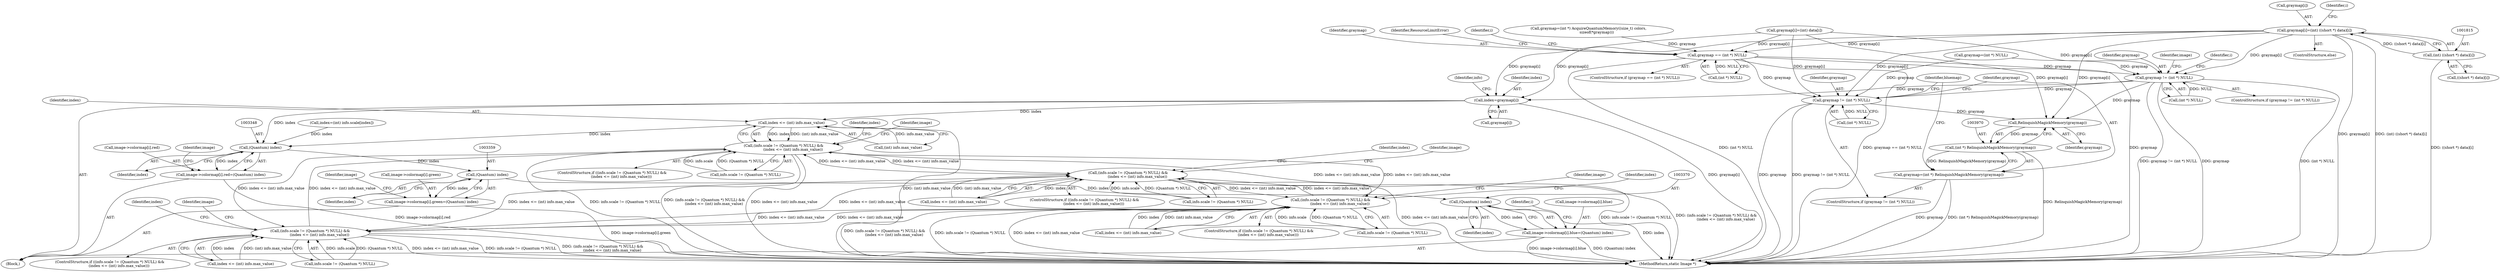 digraph "0_ImageMagick_9f375e7080a2c1044cd546854d0548b4bfb429d0@pointer" {
"1001810" [label="(Call,graymap[i]=(int) ((short *) data)[i])"];
"1001814" [label="(Call,(int) ((short *) data)[i])"];
"1001775" [label="(Call,graymap == (int *) NULL)"];
"1003292" [label="(Call,graymap != (int *) NULL)"];
"1003309" [label="(Call,index=graymap[i])"];
"1003323" [label="(Call,index <= (int) info.max_value)"];
"1003315" [label="(Call,(info.scale != (Quantum *) NULL) &&\n                (index <= (int) info.max_value))"];
"1003138" [label="(Call,(info.scale != (Quantum *) NULL) &&\n                (index <= (int) info.max_value))"];
"1003197" [label="(Call,(info.scale != (Quantum *) NULL) &&\n                (index <= (int) info.max_value))"];
"1003256" [label="(Call,(info.scale != (Quantum *) NULL) &&\n                (index <= (int) info.max_value))"];
"1003347" [label="(Call,(Quantum) index)"];
"1003339" [label="(Call,image->colormap[i].red=(Quantum) index)"];
"1003358" [label="(Call,(Quantum) index)"];
"1003350" [label="(Call,image->colormap[i].green=(Quantum) index)"];
"1003369" [label="(Call,(Quantum) index)"];
"1003361" [label="(Call,image->colormap[i].blue=(Quantum) index)"];
"1003962" [label="(Call,graymap != (int *) NULL)"];
"1003971" [label="(Call,RelinquishMagickMemory(graymap))"];
"1003969" [label="(Call,(int *) RelinquishMagickMemory(graymap))"];
"1003967" [label="(Call,graymap=(int *) RelinquishMagickMemory(graymap))"];
"1003166" [label="(Identifier,image)"];
"1003354" [label="(Identifier,image)"];
"1003371" [label="(Identifier,index)"];
"1003349" [label="(Identifier,index)"];
"1001775" [label="(Call,graymap == (int *) NULL)"];
"1003294" [label="(Call,(int *) NULL)"];
"1003310" [label="(Identifier,index)"];
"1003264" [label="(Call,index <= (int) info.max_value)"];
"1001763" [label="(Call,graymap=(int *) AcquireQuantumMemory((size_t) colors,\n              sizeof(*graymap)))"];
"1001816" [label="(Call,((short *) data)[i])"];
"1003197" [label="(Call,(info.scale != (Quantum *) NULL) &&\n                (index <= (int) info.max_value))"];
"1003340" [label="(Call,image->colormap[i].red)"];
"1003255" [label="(ControlStructure,if ((info.scale != (Quantum *) NULL) &&\n                (index <= (int) info.max_value)))"];
"1001814" [label="(Call,(int) ((short *) data)[i])"];
"1003362" [label="(Call,image->colormap[i].blue)"];
"1003962" [label="(Call,graymap != (int *) NULL)"];
"1003256" [label="(Call,(info.scale != (Quantum *) NULL) &&\n                (index <= (int) info.max_value))"];
"1003975" [label="(Identifier,bluemap)"];
"1003146" [label="(Call,index <= (int) info.max_value)"];
"1003347" [label="(Call,(Quantum) index)"];
"1001776" [label="(Identifier,graymap)"];
"1003323" [label="(Call,index <= (int) info.max_value)"];
"1003213" [label="(Identifier,index)"];
"1001777" [label="(Call,(int *) NULL)"];
"1001800" [label="(Call,graymap[i]=(int) data[i])"];
"1003967" [label="(Call,graymap=(int *) RelinquishMagickMemory(graymap))"];
"1003318" [label="(Identifier,info)"];
"1003196" [label="(ControlStructure,if ((info.scale != (Quantum *) NULL) &&\n                (index <= (int) info.max_value)))"];
"1003154" [label="(Identifier,index)"];
"1003961" [label="(ControlStructure,if (graymap != (int *) NULL))"];
"1001809" [label="(ControlStructure,else)"];
"1003325" [label="(Call,(int) info.max_value)"];
"1003331" [label="(Identifier,index)"];
"1001781" [label="(Identifier,ResourceLimitError)"];
"1003307" [label="(Identifier,i)"];
"1003964" [label="(Call,(int *) NULL)"];
"1003963" [label="(Identifier,graymap)"];
"1003969" [label="(Call,(int *) RelinquishMagickMemory(graymap))"];
"1003972" [label="(Identifier,graymap)"];
"1003339" [label="(Call,image->colormap[i].red=(Quantum) index)"];
"1003324" [label="(Identifier,index)"];
"1003137" [label="(ControlStructure,if ((info.scale != (Quantum *) NULL) &&\n                (index <= (int) info.max_value)))"];
"1003351" [label="(Call,image->colormap[i].green)"];
"1003138" [label="(Call,(info.scale != (Quantum *) NULL) &&\n                (index <= (int) info.max_value))"];
"1003343" [label="(Identifier,image)"];
"1003299" [label="(Identifier,i)"];
"1003968" [label="(Identifier,graymap)"];
"1004016" [label="(MethodReturn,static Image *)"];
"1003314" [label="(ControlStructure,if ((info.scale != (Quantum *) NULL) &&\n                (index <= (int) info.max_value)))"];
"1000472" [label="(Call,graymap=(int *) NULL)"];
"1001811" [label="(Call,graymap[i])"];
"1003311" [label="(Call,graymap[i])"];
"1003315" [label="(Call,(info.scale != (Quantum *) NULL) &&\n                (index <= (int) info.max_value))"];
"1003272" [label="(Identifier,index)"];
"1003358" [label="(Call,(Quantum) index)"];
"1003369" [label="(Call,(Quantum) index)"];
"1003308" [label="(Block,)"];
"1003309" [label="(Call,index=graymap[i])"];
"1003293" [label="(Identifier,graymap)"];
"1003330" [label="(Call,index=(int) info.scale[index])"];
"1001810" [label="(Call,graymap[i]=(int) ((short *) data)[i])"];
"1003225" [label="(Identifier,image)"];
"1003365" [label="(Identifier,image)"];
"1001785" [label="(Identifier,i)"];
"1003375" [label="(Identifier,image)"];
"1001774" [label="(ControlStructure,if (graymap == (int *) NULL))"];
"1001793" [label="(Identifier,i)"];
"1003971" [label="(Call,RelinquishMagickMemory(graymap))"];
"1003316" [label="(Call,info.scale != (Quantum *) NULL)"];
"1003139" [label="(Call,info.scale != (Quantum *) NULL)"];
"1003361" [label="(Call,image->colormap[i].blue=(Quantum) index)"];
"1003257" [label="(Call,info.scale != (Quantum *) NULL)"];
"1003284" [label="(Identifier,image)"];
"1003350" [label="(Call,image->colormap[i].green=(Quantum) index)"];
"1003292" [label="(Call,graymap != (int *) NULL)"];
"1003205" [label="(Call,index <= (int) info.max_value)"];
"1003291" [label="(ControlStructure,if (graymap != (int *) NULL))"];
"1003198" [label="(Call,info.scale != (Quantum *) NULL)"];
"1003360" [label="(Identifier,index)"];
"1001810" -> "1001809"  [label="AST: "];
"1001810" -> "1001814"  [label="CFG: "];
"1001811" -> "1001810"  [label="AST: "];
"1001814" -> "1001810"  [label="AST: "];
"1001793" -> "1001810"  [label="CFG: "];
"1001810" -> "1004016"  [label="DDG: graymap[i]"];
"1001810" -> "1004016"  [label="DDG: (int) ((short *) data)[i]"];
"1001810" -> "1001775"  [label="DDG: graymap[i]"];
"1001814" -> "1001810"  [label="DDG: ((short *) data)[i]"];
"1001810" -> "1003292"  [label="DDG: graymap[i]"];
"1001810" -> "1003309"  [label="DDG: graymap[i]"];
"1001810" -> "1003962"  [label="DDG: graymap[i]"];
"1001810" -> "1003971"  [label="DDG: graymap[i]"];
"1001814" -> "1001816"  [label="CFG: "];
"1001815" -> "1001814"  [label="AST: "];
"1001816" -> "1001814"  [label="AST: "];
"1001814" -> "1004016"  [label="DDG: ((short *) data)[i]"];
"1001775" -> "1001774"  [label="AST: "];
"1001775" -> "1001777"  [label="CFG: "];
"1001776" -> "1001775"  [label="AST: "];
"1001777" -> "1001775"  [label="AST: "];
"1001781" -> "1001775"  [label="CFG: "];
"1001785" -> "1001775"  [label="CFG: "];
"1001775" -> "1004016"  [label="DDG: (int *) NULL"];
"1001775" -> "1004016"  [label="DDG: graymap == (int *) NULL"];
"1001775" -> "1004016"  [label="DDG: graymap"];
"1001800" -> "1001775"  [label="DDG: graymap[i]"];
"1001763" -> "1001775"  [label="DDG: graymap"];
"1001777" -> "1001775"  [label="DDG: NULL"];
"1001775" -> "1003292"  [label="DDG: graymap"];
"1001775" -> "1003962"  [label="DDG: graymap"];
"1003292" -> "1003291"  [label="AST: "];
"1003292" -> "1003294"  [label="CFG: "];
"1003293" -> "1003292"  [label="AST: "];
"1003294" -> "1003292"  [label="AST: "];
"1003299" -> "1003292"  [label="CFG: "];
"1003375" -> "1003292"  [label="CFG: "];
"1003292" -> "1004016"  [label="DDG: graymap != (int *) NULL"];
"1003292" -> "1004016"  [label="DDG: graymap"];
"1003292" -> "1004016"  [label="DDG: (int *) NULL"];
"1001800" -> "1003292"  [label="DDG: graymap[i]"];
"1000472" -> "1003292"  [label="DDG: graymap"];
"1003294" -> "1003292"  [label="DDG: NULL"];
"1003292" -> "1003309"  [label="DDG: graymap"];
"1003292" -> "1003962"  [label="DDG: graymap"];
"1003292" -> "1003971"  [label="DDG: graymap"];
"1003309" -> "1003308"  [label="AST: "];
"1003309" -> "1003311"  [label="CFG: "];
"1003310" -> "1003309"  [label="AST: "];
"1003311" -> "1003309"  [label="AST: "];
"1003318" -> "1003309"  [label="CFG: "];
"1003309" -> "1004016"  [label="DDG: graymap[i]"];
"1001800" -> "1003309"  [label="DDG: graymap[i]"];
"1003309" -> "1003323"  [label="DDG: index"];
"1003309" -> "1003347"  [label="DDG: index"];
"1003323" -> "1003315"  [label="AST: "];
"1003323" -> "1003325"  [label="CFG: "];
"1003324" -> "1003323"  [label="AST: "];
"1003325" -> "1003323"  [label="AST: "];
"1003315" -> "1003323"  [label="CFG: "];
"1003323" -> "1004016"  [label="DDG: (int) info.max_value"];
"1003323" -> "1003315"  [label="DDG: index"];
"1003323" -> "1003315"  [label="DDG: (int) info.max_value"];
"1003325" -> "1003323"  [label="DDG: info.max_value"];
"1003323" -> "1003347"  [label="DDG: index"];
"1003315" -> "1003314"  [label="AST: "];
"1003315" -> "1003316"  [label="CFG: "];
"1003316" -> "1003315"  [label="AST: "];
"1003331" -> "1003315"  [label="CFG: "];
"1003343" -> "1003315"  [label="CFG: "];
"1003315" -> "1004016"  [label="DDG: (info.scale != (Quantum *) NULL) &&\n                (index <= (int) info.max_value)"];
"1003315" -> "1004016"  [label="DDG: index <= (int) info.max_value"];
"1003315" -> "1004016"  [label="DDG: info.scale != (Quantum *) NULL"];
"1003315" -> "1003138"  [label="DDG: index <= (int) info.max_value"];
"1003315" -> "1003197"  [label="DDG: index <= (int) info.max_value"];
"1003315" -> "1003256"  [label="DDG: index <= (int) info.max_value"];
"1003316" -> "1003315"  [label="DDG: info.scale"];
"1003316" -> "1003315"  [label="DDG: (Quantum *) NULL"];
"1003138" -> "1003315"  [label="DDG: index <= (int) info.max_value"];
"1003197" -> "1003315"  [label="DDG: index <= (int) info.max_value"];
"1003256" -> "1003315"  [label="DDG: index <= (int) info.max_value"];
"1003138" -> "1003137"  [label="AST: "];
"1003138" -> "1003139"  [label="CFG: "];
"1003138" -> "1003146"  [label="CFG: "];
"1003139" -> "1003138"  [label="AST: "];
"1003146" -> "1003138"  [label="AST: "];
"1003154" -> "1003138"  [label="CFG: "];
"1003166" -> "1003138"  [label="CFG: "];
"1003138" -> "1004016"  [label="DDG: index <= (int) info.max_value"];
"1003138" -> "1004016"  [label="DDG: info.scale != (Quantum *) NULL"];
"1003138" -> "1004016"  [label="DDG: (info.scale != (Quantum *) NULL) &&\n                (index <= (int) info.max_value)"];
"1003139" -> "1003138"  [label="DDG: info.scale"];
"1003139" -> "1003138"  [label="DDG: (Quantum *) NULL"];
"1003146" -> "1003138"  [label="DDG: index"];
"1003146" -> "1003138"  [label="DDG: (int) info.max_value"];
"1003197" -> "1003138"  [label="DDG: index <= (int) info.max_value"];
"1003256" -> "1003138"  [label="DDG: index <= (int) info.max_value"];
"1003138" -> "1003197"  [label="DDG: index <= (int) info.max_value"];
"1003138" -> "1003256"  [label="DDG: index <= (int) info.max_value"];
"1003197" -> "1003196"  [label="AST: "];
"1003197" -> "1003198"  [label="CFG: "];
"1003197" -> "1003205"  [label="CFG: "];
"1003198" -> "1003197"  [label="AST: "];
"1003205" -> "1003197"  [label="AST: "];
"1003213" -> "1003197"  [label="CFG: "];
"1003225" -> "1003197"  [label="CFG: "];
"1003197" -> "1004016"  [label="DDG: (info.scale != (Quantum *) NULL) &&\n                (index <= (int) info.max_value)"];
"1003197" -> "1004016"  [label="DDG: info.scale != (Quantum *) NULL"];
"1003197" -> "1004016"  [label="DDG: index <= (int) info.max_value"];
"1003198" -> "1003197"  [label="DDG: info.scale"];
"1003198" -> "1003197"  [label="DDG: (Quantum *) NULL"];
"1003256" -> "1003197"  [label="DDG: index <= (int) info.max_value"];
"1003205" -> "1003197"  [label="DDG: index"];
"1003205" -> "1003197"  [label="DDG: (int) info.max_value"];
"1003197" -> "1003256"  [label="DDG: index <= (int) info.max_value"];
"1003256" -> "1003255"  [label="AST: "];
"1003256" -> "1003257"  [label="CFG: "];
"1003256" -> "1003264"  [label="CFG: "];
"1003257" -> "1003256"  [label="AST: "];
"1003264" -> "1003256"  [label="AST: "];
"1003272" -> "1003256"  [label="CFG: "];
"1003284" -> "1003256"  [label="CFG: "];
"1003256" -> "1004016"  [label="DDG: info.scale != (Quantum *) NULL"];
"1003256" -> "1004016"  [label="DDG: (info.scale != (Quantum *) NULL) &&\n                (index <= (int) info.max_value)"];
"1003256" -> "1004016"  [label="DDG: index <= (int) info.max_value"];
"1003257" -> "1003256"  [label="DDG: info.scale"];
"1003257" -> "1003256"  [label="DDG: (Quantum *) NULL"];
"1003264" -> "1003256"  [label="DDG: index"];
"1003264" -> "1003256"  [label="DDG: (int) info.max_value"];
"1003347" -> "1003339"  [label="AST: "];
"1003347" -> "1003349"  [label="CFG: "];
"1003348" -> "1003347"  [label="AST: "];
"1003349" -> "1003347"  [label="AST: "];
"1003339" -> "1003347"  [label="CFG: "];
"1003347" -> "1003339"  [label="DDG: index"];
"1003330" -> "1003347"  [label="DDG: index"];
"1003347" -> "1003358"  [label="DDG: index"];
"1003339" -> "1003308"  [label="AST: "];
"1003340" -> "1003339"  [label="AST: "];
"1003354" -> "1003339"  [label="CFG: "];
"1003339" -> "1004016"  [label="DDG: image->colormap[i].red"];
"1003358" -> "1003350"  [label="AST: "];
"1003358" -> "1003360"  [label="CFG: "];
"1003359" -> "1003358"  [label="AST: "];
"1003360" -> "1003358"  [label="AST: "];
"1003350" -> "1003358"  [label="CFG: "];
"1003358" -> "1003350"  [label="DDG: index"];
"1003358" -> "1003369"  [label="DDG: index"];
"1003350" -> "1003308"  [label="AST: "];
"1003351" -> "1003350"  [label="AST: "];
"1003365" -> "1003350"  [label="CFG: "];
"1003350" -> "1004016"  [label="DDG: image->colormap[i].green"];
"1003369" -> "1003361"  [label="AST: "];
"1003369" -> "1003371"  [label="CFG: "];
"1003370" -> "1003369"  [label="AST: "];
"1003371" -> "1003369"  [label="AST: "];
"1003361" -> "1003369"  [label="CFG: "];
"1003369" -> "1004016"  [label="DDG: index"];
"1003369" -> "1003361"  [label="DDG: index"];
"1003361" -> "1003308"  [label="AST: "];
"1003362" -> "1003361"  [label="AST: "];
"1003307" -> "1003361"  [label="CFG: "];
"1003361" -> "1004016"  [label="DDG: (Quantum) index"];
"1003361" -> "1004016"  [label="DDG: image->colormap[i].blue"];
"1003962" -> "1003961"  [label="AST: "];
"1003962" -> "1003964"  [label="CFG: "];
"1003963" -> "1003962"  [label="AST: "];
"1003964" -> "1003962"  [label="AST: "];
"1003968" -> "1003962"  [label="CFG: "];
"1003975" -> "1003962"  [label="CFG: "];
"1003962" -> "1004016"  [label="DDG: graymap"];
"1003962" -> "1004016"  [label="DDG: graymap != (int *) NULL"];
"1001800" -> "1003962"  [label="DDG: graymap[i]"];
"1000472" -> "1003962"  [label="DDG: graymap"];
"1003964" -> "1003962"  [label="DDG: NULL"];
"1003962" -> "1003971"  [label="DDG: graymap"];
"1003971" -> "1003969"  [label="AST: "];
"1003971" -> "1003972"  [label="CFG: "];
"1003972" -> "1003971"  [label="AST: "];
"1003969" -> "1003971"  [label="CFG: "];
"1003971" -> "1003969"  [label="DDG: graymap"];
"1001800" -> "1003971"  [label="DDG: graymap[i]"];
"1003969" -> "1003967"  [label="AST: "];
"1003970" -> "1003969"  [label="AST: "];
"1003967" -> "1003969"  [label="CFG: "];
"1003969" -> "1004016"  [label="DDG: RelinquishMagickMemory(graymap)"];
"1003969" -> "1003967"  [label="DDG: RelinquishMagickMemory(graymap)"];
"1003967" -> "1003961"  [label="AST: "];
"1003968" -> "1003967"  [label="AST: "];
"1003975" -> "1003967"  [label="CFG: "];
"1003967" -> "1004016"  [label="DDG: graymap"];
"1003967" -> "1004016"  [label="DDG: (int *) RelinquishMagickMemory(graymap)"];
}
